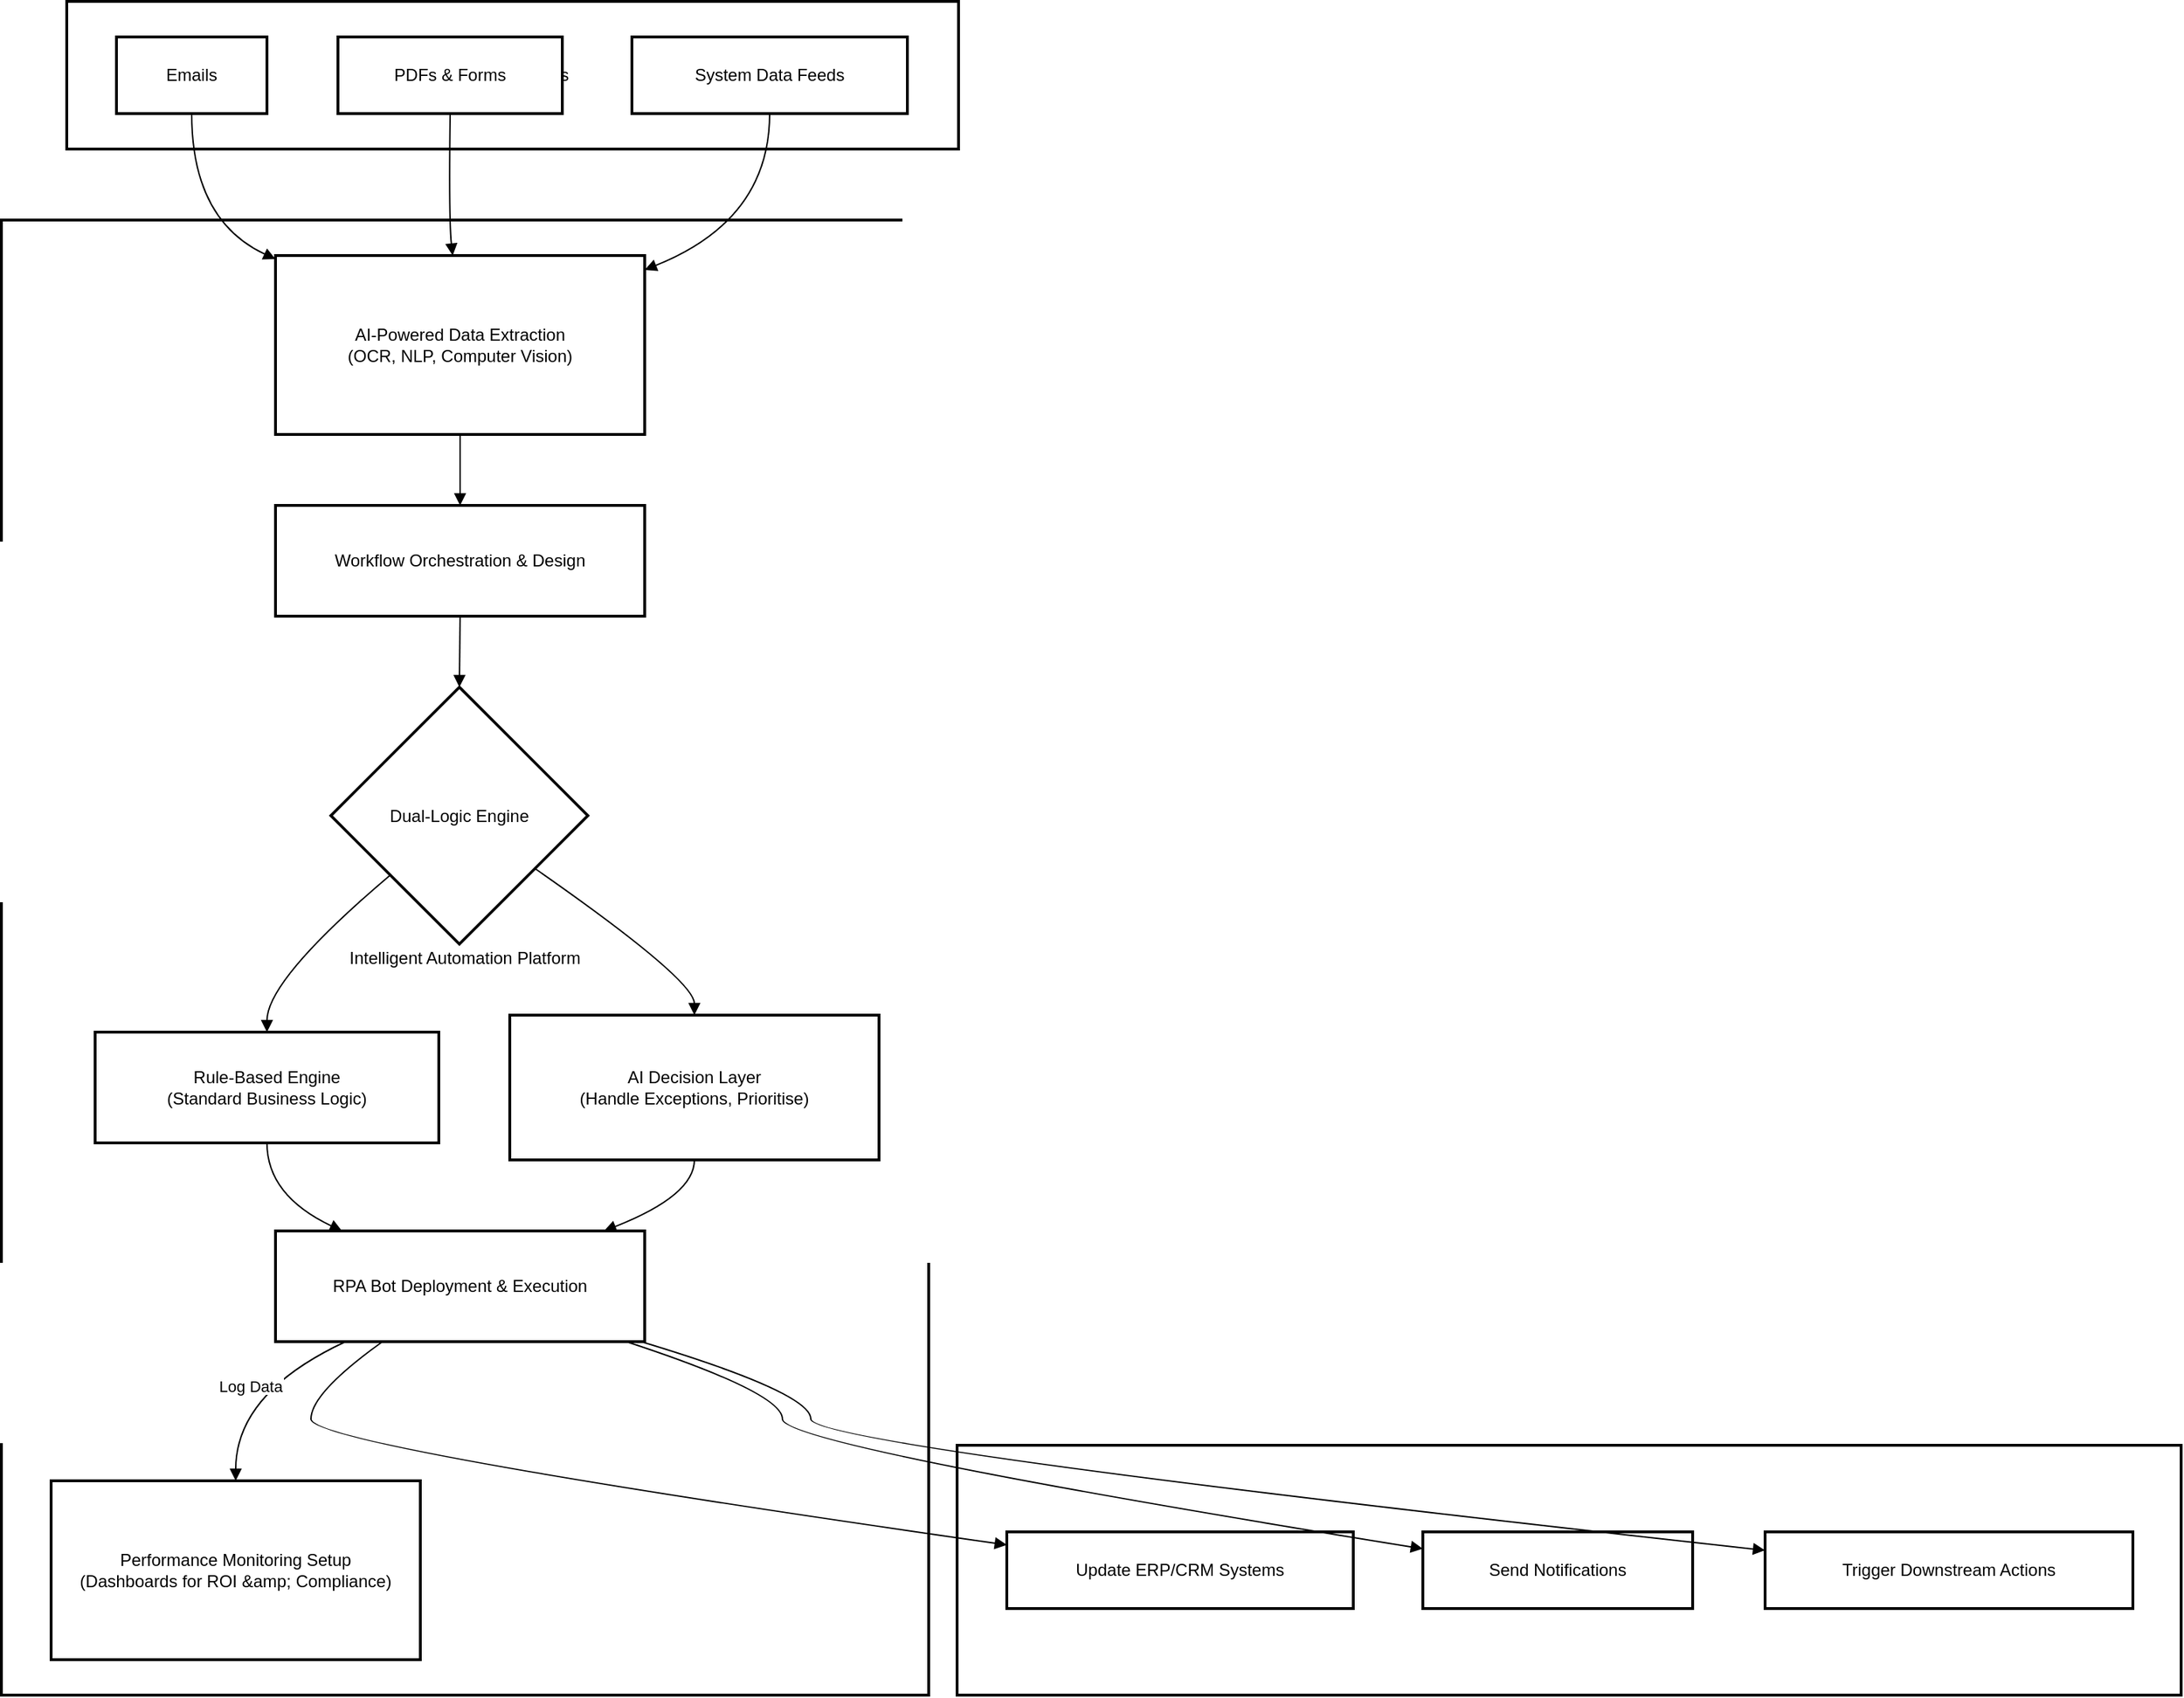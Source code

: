 <mxfile version="28.2.8">
  <diagram id="UkxA5ZUKKIgrQe1DU-hQ" name="Page-1">
    <mxGraphModel dx="1426" dy="824" grid="1" gridSize="10" guides="1" tooltips="1" connect="1" arrows="1" fold="1" page="1" pageScale="1" pageWidth="827" pageHeight="1169" math="0" shadow="0">
      <root>
        <mxCell id="0" />
        <mxCell id="1" parent="0" />
        <mxCell id="BIFispnqw11Evwr3hf5f-1" value="Target Systems &amp; Outputs" style="whiteSpace=wrap;strokeWidth=2;" vertex="1" parent="1">
          <mxGeometry x="693" y="1037" width="862" height="176" as="geometry" />
        </mxCell>
        <mxCell id="BIFispnqw11Evwr3hf5f-2" value="Intelligent Automation Platform" style="whiteSpace=wrap;strokeWidth=2;" vertex="1" parent="1">
          <mxGeometry x="20" y="174" width="653" height="1039" as="geometry" />
        </mxCell>
        <mxCell id="BIFispnqw11Evwr3hf5f-3" value="Process Inputs" style="whiteSpace=wrap;strokeWidth=2;" vertex="1" parent="1">
          <mxGeometry x="66" y="20" width="628" height="104" as="geometry" />
        </mxCell>
        <mxCell id="BIFispnqw11Evwr3hf5f-4" value="Emails" style="whiteSpace=wrap;strokeWidth=2;" vertex="1" parent="1">
          <mxGeometry x="101" y="45" width="106" height="54" as="geometry" />
        </mxCell>
        <mxCell id="BIFispnqw11Evwr3hf5f-5" value="PDFs &amp; Forms" style="whiteSpace=wrap;strokeWidth=2;" vertex="1" parent="1">
          <mxGeometry x="257" y="45" width="158" height="54" as="geometry" />
        </mxCell>
        <mxCell id="BIFispnqw11Evwr3hf5f-6" value="System Data Feeds" style="whiteSpace=wrap;strokeWidth=2;" vertex="1" parent="1">
          <mxGeometry x="464" y="45" width="194" height="54" as="geometry" />
        </mxCell>
        <mxCell id="BIFispnqw11Evwr3hf5f-7" value="AI-Powered Data Extraction &#xa;(OCR, NLP, Computer Vision)" style="whiteSpace=wrap;strokeWidth=2;" vertex="1" parent="1">
          <mxGeometry x="213" y="199" width="260" height="126" as="geometry" />
        </mxCell>
        <mxCell id="BIFispnqw11Evwr3hf5f-8" value="Workflow Orchestration &amp; Design" style="whiteSpace=wrap;strokeWidth=2;" vertex="1" parent="1">
          <mxGeometry x="213" y="375" width="260" height="78" as="geometry" />
        </mxCell>
        <mxCell id="BIFispnqw11Evwr3hf5f-9" value="Dual-Logic Engine" style="rhombus;strokeWidth=2;whiteSpace=wrap;" vertex="1" parent="1">
          <mxGeometry x="252" y="503" width="181" height="181" as="geometry" />
        </mxCell>
        <mxCell id="BIFispnqw11Evwr3hf5f-10" value="Rule-Based Engine &#xa;(Standard Business Logic)" style="whiteSpace=wrap;strokeWidth=2;" vertex="1" parent="1">
          <mxGeometry x="86" y="746" width="242" height="78" as="geometry" />
        </mxCell>
        <mxCell id="BIFispnqw11Evwr3hf5f-11" value="AI Decision Layer &#xa;(Handle Exceptions, Prioritise)" style="whiteSpace=wrap;strokeWidth=2;" vertex="1" parent="1">
          <mxGeometry x="378" y="734" width="260" height="102" as="geometry" />
        </mxCell>
        <mxCell id="BIFispnqw11Evwr3hf5f-12" value="RPA Bot Deployment &amp; Execution" style="whiteSpace=wrap;strokeWidth=2;" vertex="1" parent="1">
          <mxGeometry x="213" y="886" width="260" height="78" as="geometry" />
        </mxCell>
        <mxCell id="BIFispnqw11Evwr3hf5f-13" value="Performance Monitoring Setup &#xa;(Dashboards for ROI &amp;amp; Compliance)" style="whiteSpace=wrap;strokeWidth=2;" vertex="1" parent="1">
          <mxGeometry x="55" y="1062" width="260" height="126" as="geometry" />
        </mxCell>
        <mxCell id="BIFispnqw11Evwr3hf5f-14" value="Update ERP/CRM Systems" style="whiteSpace=wrap;strokeWidth=2;" vertex="1" parent="1">
          <mxGeometry x="728" y="1098" width="244" height="54" as="geometry" />
        </mxCell>
        <mxCell id="BIFispnqw11Evwr3hf5f-15" value="Send Notifications" style="whiteSpace=wrap;strokeWidth=2;" vertex="1" parent="1">
          <mxGeometry x="1021" y="1098" width="190" height="54" as="geometry" />
        </mxCell>
        <mxCell id="BIFispnqw11Evwr3hf5f-16" value="Trigger Downstream Actions" style="whiteSpace=wrap;strokeWidth=2;" vertex="1" parent="1">
          <mxGeometry x="1262" y="1098" width="259" height="54" as="geometry" />
        </mxCell>
        <mxCell id="BIFispnqw11Evwr3hf5f-17" value="" style="curved=1;startArrow=none;endArrow=block;exitX=0.5;exitY=1;entryX=0;entryY=0.02;rounded=0;" edge="1" parent="1" source="BIFispnqw11Evwr3hf5f-4" target="BIFispnqw11Evwr3hf5f-7">
          <mxGeometry relative="1" as="geometry">
            <Array as="points">
              <mxPoint x="154" y="174" />
            </Array>
          </mxGeometry>
        </mxCell>
        <mxCell id="BIFispnqw11Evwr3hf5f-18" value="" style="curved=1;startArrow=none;endArrow=block;exitX=0.5;exitY=1;entryX=0.48;entryY=0;rounded=0;" edge="1" parent="1" source="BIFispnqw11Evwr3hf5f-5" target="BIFispnqw11Evwr3hf5f-7">
          <mxGeometry relative="1" as="geometry">
            <Array as="points">
              <mxPoint x="335" y="174" />
            </Array>
          </mxGeometry>
        </mxCell>
        <mxCell id="BIFispnqw11Evwr3hf5f-19" value="" style="curved=1;startArrow=none;endArrow=block;exitX=0.5;exitY=1;entryX=1;entryY=0.08;rounded=0;" edge="1" parent="1" source="BIFispnqw11Evwr3hf5f-6" target="BIFispnqw11Evwr3hf5f-7">
          <mxGeometry relative="1" as="geometry">
            <Array as="points">
              <mxPoint x="561" y="174" />
            </Array>
          </mxGeometry>
        </mxCell>
        <mxCell id="BIFispnqw11Evwr3hf5f-20" value="" style="curved=1;startArrow=none;endArrow=block;exitX=0.5;exitY=1;entryX=0.5;entryY=0;rounded=0;" edge="1" parent="1" source="BIFispnqw11Evwr3hf5f-7" target="BIFispnqw11Evwr3hf5f-8">
          <mxGeometry relative="1" as="geometry">
            <Array as="points" />
          </mxGeometry>
        </mxCell>
        <mxCell id="BIFispnqw11Evwr3hf5f-21" value="" style="curved=1;startArrow=none;endArrow=block;exitX=0.5;exitY=1;entryX=0.5;entryY=0;rounded=0;" edge="1" parent="1" source="BIFispnqw11Evwr3hf5f-8" target="BIFispnqw11Evwr3hf5f-9">
          <mxGeometry relative="1" as="geometry">
            <Array as="points" />
          </mxGeometry>
        </mxCell>
        <mxCell id="BIFispnqw11Evwr3hf5f-22" value="" style="curved=1;startArrow=none;endArrow=block;exitX=0;exitY=0.93;entryX=0.5;entryY=0;rounded=0;" edge="1" parent="1" source="BIFispnqw11Evwr3hf5f-9" target="BIFispnqw11Evwr3hf5f-10">
          <mxGeometry relative="1" as="geometry">
            <Array as="points">
              <mxPoint x="207" y="709" />
            </Array>
          </mxGeometry>
        </mxCell>
        <mxCell id="BIFispnqw11Evwr3hf5f-23" value="" style="curved=1;startArrow=none;endArrow=block;exitX=1;exitY=0.85;entryX=0.5;entryY=0;rounded=0;" edge="1" parent="1" source="BIFispnqw11Evwr3hf5f-9" target="BIFispnqw11Evwr3hf5f-11">
          <mxGeometry relative="1" as="geometry">
            <Array as="points">
              <mxPoint x="508" y="709" />
            </Array>
          </mxGeometry>
        </mxCell>
        <mxCell id="BIFispnqw11Evwr3hf5f-24" value="" style="curved=1;startArrow=none;endArrow=block;exitX=0.5;exitY=1;entryX=0.18;entryY=0;rounded=0;" edge="1" parent="1" source="BIFispnqw11Evwr3hf5f-10" target="BIFispnqw11Evwr3hf5f-12">
          <mxGeometry relative="1" as="geometry">
            <Array as="points">
              <mxPoint x="207" y="861" />
            </Array>
          </mxGeometry>
        </mxCell>
        <mxCell id="BIFispnqw11Evwr3hf5f-25" value="" style="curved=1;startArrow=none;endArrow=block;exitX=0.5;exitY=1;entryX=0.89;entryY=0;rounded=0;" edge="1" parent="1" source="BIFispnqw11Evwr3hf5f-11" target="BIFispnqw11Evwr3hf5f-12">
          <mxGeometry relative="1" as="geometry">
            <Array as="points">
              <mxPoint x="508" y="861" />
            </Array>
          </mxGeometry>
        </mxCell>
        <mxCell id="BIFispnqw11Evwr3hf5f-26" value="" style="curved=1;startArrow=none;endArrow=block;exitX=0.29;exitY=1;entryX=0;entryY=0.17;rounded=0;" edge="1" parent="1" source="BIFispnqw11Evwr3hf5f-12" target="BIFispnqw11Evwr3hf5f-14">
          <mxGeometry relative="1" as="geometry">
            <Array as="points">
              <mxPoint x="238" y="1000" />
              <mxPoint x="238" y="1037" />
            </Array>
          </mxGeometry>
        </mxCell>
        <mxCell id="BIFispnqw11Evwr3hf5f-27" value="" style="curved=1;startArrow=none;endArrow=block;exitX=0.95;exitY=1;entryX=0;entryY=0.22;rounded=0;" edge="1" parent="1" source="BIFispnqw11Evwr3hf5f-12" target="BIFispnqw11Evwr3hf5f-15">
          <mxGeometry relative="1" as="geometry">
            <Array as="points">
              <mxPoint x="570" y="1000" />
              <mxPoint x="570" y="1037" />
            </Array>
          </mxGeometry>
        </mxCell>
        <mxCell id="BIFispnqw11Evwr3hf5f-28" value="" style="curved=1;startArrow=none;endArrow=block;exitX=0.99;exitY=1;entryX=0;entryY=0.24;rounded=0;" edge="1" parent="1" source="BIFispnqw11Evwr3hf5f-12" target="BIFispnqw11Evwr3hf5f-16">
          <mxGeometry relative="1" as="geometry">
            <Array as="points">
              <mxPoint x="590" y="1000" />
              <mxPoint x="590" y="1037" />
            </Array>
          </mxGeometry>
        </mxCell>
        <mxCell id="BIFispnqw11Evwr3hf5f-29" value="Log Data" style="curved=1;startArrow=none;endArrow=block;exitX=0.19;exitY=1;entryX=0.5;entryY=0;rounded=0;" edge="1" parent="1" source="BIFispnqw11Evwr3hf5f-12" target="BIFispnqw11Evwr3hf5f-13">
          <mxGeometry relative="1" as="geometry">
            <Array as="points">
              <mxPoint x="185" y="1000" />
            </Array>
          </mxGeometry>
        </mxCell>
      </root>
    </mxGraphModel>
  </diagram>
</mxfile>
